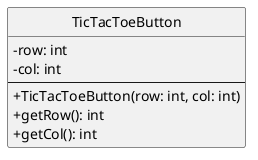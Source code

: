 ' Generated by UML Generator
' Encoded: NOwn2i9044Jx_Oej4pHWRHMrijNxWNEpwEBbLkus11J_tPnm5ZR3OtW3qsVpoQOnGBvBVFZaHwJWSzwP9RbCnaVIU9OdumPkCZ2I90eCyBNG2JbFJda_cMd45o1sIUSjIhJ2fE77tHAhlqLJvJLMjItQbUsaSzFMSIaE6chn1kWv3iln3m
' URL: http://www.plantuml.com/plantuml/uml/NOwn2i9044Jx_Oej4pHWRHMrijNxWNEpwEBbLkus11J_tPnm5ZR3OtW3qsVpoQOnGBvBVFZaHwJWSzwP9RbCnaVIU9OdumPkCZ2I90eCyBNG2JbFJda_cMd45o1sIUSjIhJ2fE77tHAhlqLJvJLMjItQbUsaSzFMSIaE6chn1kWv3iln3m
' Generated on: 2025-10-27T20:15:59.252813

@startuml
skinparam classAttributeIconSize 0
hide circle

class TicTacToeButton {
  -row: int
  -col: int
  --
  +TicTacToeButton(row: int, col: int)
  +getRow(): int
  +getCol(): int
}

@enduml